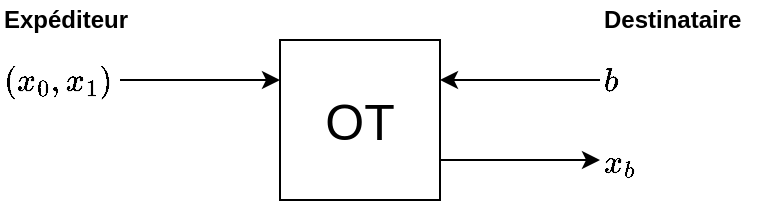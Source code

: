 <mxfile version="12.1.9" type="device" pages="1"><diagram id="C9BAkT04_0bCG9BbFOIO" name="Page-1"><mxGraphModel dx="526" dy="438" grid="1" gridSize="10" guides="1" tooltips="1" connect="1" arrows="1" fold="1" page="1" pageScale="1" pageWidth="827" pageHeight="1169" math="1" shadow="0"><root><mxCell id="0"/><mxCell id="1" parent="0"/><mxCell id="LdAdPSjm1fldHAfGPNGf-1" value="&lt;font style=&quot;font-size: 25px&quot;&gt;OT&lt;/font&gt;" style="rounded=0;whiteSpace=wrap;html=1;" vertex="1" parent="1"><mxGeometry x="200" y="120" width="80" height="80" as="geometry"/></mxCell><mxCell id="LdAdPSjm1fldHAfGPNGf-2" value="" style="endArrow=classic;html=1;entryX=0;entryY=0.25;entryDx=0;entryDy=0;" edge="1" parent="1" target="LdAdPSjm1fldHAfGPNGf-1"><mxGeometry width="50" height="50" relative="1" as="geometry"><mxPoint x="120" y="140" as="sourcePoint"/><mxPoint x="250" y="220" as="targetPoint"/></mxGeometry></mxCell><mxCell id="LdAdPSjm1fldHAfGPNGf-4" value="" style="endArrow=classic;html=1;entryX=0;entryY=0.25;entryDx=0;entryDy=0;" edge="1" parent="1"><mxGeometry width="50" height="50" relative="1" as="geometry"><mxPoint x="280" y="180" as="sourcePoint"/><mxPoint x="360" y="180" as="targetPoint"/></mxGeometry></mxCell><mxCell id="LdAdPSjm1fldHAfGPNGf-5" value="" style="endArrow=classic;html=1;entryX=1;entryY=0.25;entryDx=0;entryDy=0;" edge="1" parent="1" target="LdAdPSjm1fldHAfGPNGf-1"><mxGeometry width="50" height="50" relative="1" as="geometry"><mxPoint x="360" y="140" as="sourcePoint"/><mxPoint x="160" y="220" as="targetPoint"/></mxGeometry></mxCell><mxCell id="LdAdPSjm1fldHAfGPNGf-6" value="&lt;font style=&quot;font-size: 14px&quot;&gt;\((x_0, x_1)\)&lt;/font&gt;" style="text;html=1;resizable=0;points=[];autosize=1;align=left;verticalAlign=top;spacingTop=-4;" vertex="1" parent="1"><mxGeometry x="60" y="130" width="90" height="20" as="geometry"/></mxCell><mxCell id="LdAdPSjm1fldHAfGPNGf-9" value="&lt;font style=&quot;font-size: 14px&quot;&gt;\(b\)&lt;/font&gt;" style="text;html=1;resizable=0;points=[];autosize=1;align=left;verticalAlign=top;spacingTop=-4;" vertex="1" parent="1"><mxGeometry x="360" y="130" width="40" height="20" as="geometry"/></mxCell><mxCell id="LdAdPSjm1fldHAfGPNGf-10" value="&lt;font style=&quot;font-size: 14px&quot;&gt;\(x_b\)&lt;/font&gt;" style="text;html=1;resizable=0;points=[];autosize=1;align=left;verticalAlign=top;spacingTop=-4;" vertex="1" parent="1"><mxGeometry x="360" y="170" width="60" height="20" as="geometry"/></mxCell><mxCell id="LdAdPSjm1fldHAfGPNGf-11" value="&lt;b&gt;Expéditeur&lt;/b&gt;" style="text;html=1;resizable=0;points=[];autosize=1;align=left;verticalAlign=top;spacingTop=-4;" vertex="1" parent="1"><mxGeometry x="60" y="100" width="80" height="20" as="geometry"/></mxCell><mxCell id="LdAdPSjm1fldHAfGPNGf-12" value="&lt;b&gt;Destinataire&lt;/b&gt;" style="text;html=1;resizable=0;points=[];autosize=1;align=left;verticalAlign=top;spacingTop=-4;" vertex="1" parent="1"><mxGeometry x="360" y="100" width="80" height="20" as="geometry"/></mxCell></root></mxGraphModel></diagram></mxfile>